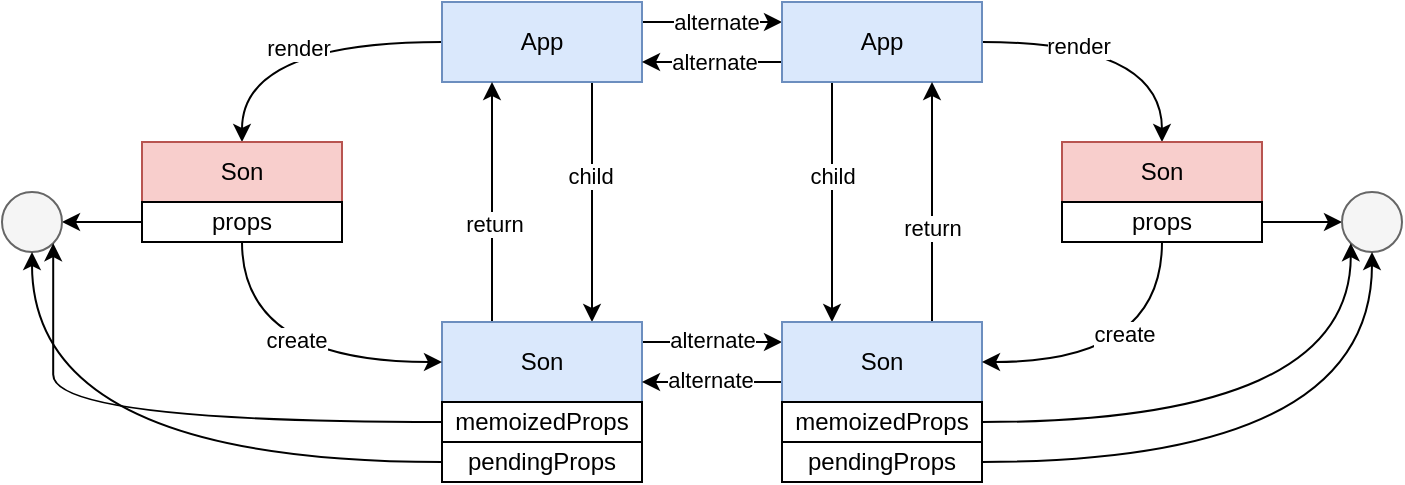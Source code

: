 <mxfile version="14.1.8" type="device"><diagram id="Rl2H-qWxvH-F9XpEp8Ly" name="第 1 页"><mxGraphModel dx="1933" dy="830" grid="1" gridSize="10" guides="1" tooltips="1" connect="1" arrows="1" fold="1" page="1" pageScale="1" pageWidth="827" pageHeight="1169" math="0" shadow="0"><root><mxCell id="0"/><mxCell id="1" parent="0"/><mxCell id="bNq9qKvwXNsHU42iPRJy-5" style="edgeStyle=orthogonalEdgeStyle;orthogonalLoop=1;jettySize=auto;html=1;exitX=0;exitY=0.5;exitDx=0;exitDy=0;entryX=0.5;entryY=0;entryDx=0;entryDy=0;curved=1;" edge="1" parent="1" source="bNq9qKvwXNsHU42iPRJy-1" target="bNq9qKvwXNsHU42iPRJy-4"><mxGeometry relative="1" as="geometry"/></mxCell><mxCell id="bNq9qKvwXNsHU42iPRJy-14" value="render" style="edgeLabel;html=1;align=center;verticalAlign=middle;resizable=0;points=[];" vertex="1" connectable="0" parent="bNq9qKvwXNsHU42iPRJy-5"><mxGeometry x="-0.04" y="3" relative="1" as="geometry"><mxPoint as="offset"/></mxGeometry></mxCell><mxCell id="bNq9qKvwXNsHU42iPRJy-27" style="edgeStyle=orthogonalEdgeStyle;curved=1;orthogonalLoop=1;jettySize=auto;html=1;exitX=1;exitY=0.25;exitDx=0;exitDy=0;entryX=0;entryY=0.25;entryDx=0;entryDy=0;" edge="1" parent="1" source="bNq9qKvwXNsHU42iPRJy-1" target="bNq9qKvwXNsHU42iPRJy-2"><mxGeometry relative="1" as="geometry"/></mxCell><mxCell id="bNq9qKvwXNsHU42iPRJy-29" value="alternate" style="edgeLabel;html=1;align=center;verticalAlign=middle;resizable=0;points=[];" vertex="1" connectable="0" parent="bNq9qKvwXNsHU42iPRJy-27"><mxGeometry x="-0.275" y="-3" relative="1" as="geometry"><mxPoint x="11" y="-3" as="offset"/></mxGeometry></mxCell><mxCell id="bNq9qKvwXNsHU42iPRJy-40" style="edgeStyle=orthogonalEdgeStyle;curved=1;orthogonalLoop=1;jettySize=auto;html=1;exitX=0.75;exitY=1;exitDx=0;exitDy=0;entryX=0.75;entryY=0;entryDx=0;entryDy=0;" edge="1" parent="1" source="bNq9qKvwXNsHU42iPRJy-1" target="bNq9qKvwXNsHU42iPRJy-3"><mxGeometry relative="1" as="geometry"/></mxCell><mxCell id="bNq9qKvwXNsHU42iPRJy-42" value="child" style="edgeLabel;html=1;align=center;verticalAlign=middle;resizable=0;points=[];" vertex="1" connectable="0" parent="bNq9qKvwXNsHU42iPRJy-40"><mxGeometry x="-0.217" y="-1" relative="1" as="geometry"><mxPoint as="offset"/></mxGeometry></mxCell><mxCell id="bNq9qKvwXNsHU42iPRJy-1" value="App" style="rounded=0;whiteSpace=wrap;html=1;fillColor=#dae8fc;strokeColor=#6c8ebf;" vertex="1" parent="1"><mxGeometry x="150" y="240" width="100" height="40" as="geometry"/></mxCell><mxCell id="bNq9qKvwXNsHU42iPRJy-25" style="edgeStyle=orthogonalEdgeStyle;curved=1;orthogonalLoop=1;jettySize=auto;html=1;exitX=1;exitY=0.5;exitDx=0;exitDy=0;entryX=0.5;entryY=0;entryDx=0;entryDy=0;" edge="1" parent="1" source="bNq9qKvwXNsHU42iPRJy-2" target="bNq9qKvwXNsHU42iPRJy-19"><mxGeometry relative="1" as="geometry"/></mxCell><mxCell id="bNq9qKvwXNsHU42iPRJy-52" value="render" style="edgeLabel;html=1;align=center;verticalAlign=middle;resizable=0;points=[];" vertex="1" connectable="0" parent="bNq9qKvwXNsHU42iPRJy-25"><mxGeometry x="-0.314" y="-2" relative="1" as="geometry"><mxPoint as="offset"/></mxGeometry></mxCell><mxCell id="bNq9qKvwXNsHU42iPRJy-28" style="edgeStyle=orthogonalEdgeStyle;curved=1;orthogonalLoop=1;jettySize=auto;html=1;exitX=0;exitY=0.75;exitDx=0;exitDy=0;entryX=1;entryY=0.75;entryDx=0;entryDy=0;" edge="1" parent="1" source="bNq9qKvwXNsHU42iPRJy-2" target="bNq9qKvwXNsHU42iPRJy-1"><mxGeometry relative="1" as="geometry"/></mxCell><mxCell id="bNq9qKvwXNsHU42iPRJy-30" value="alternate" style="edgeLabel;html=1;align=center;verticalAlign=middle;resizable=0;points=[];" vertex="1" connectable="0" parent="bNq9qKvwXNsHU42iPRJy-28"><mxGeometry x="0.2" relative="1" as="geometry"><mxPoint x="8" as="offset"/></mxGeometry></mxCell><mxCell id="bNq9qKvwXNsHU42iPRJy-35" style="edgeStyle=orthogonalEdgeStyle;curved=1;orthogonalLoop=1;jettySize=auto;html=1;exitX=0.25;exitY=1;exitDx=0;exitDy=0;entryX=0.25;entryY=0;entryDx=0;entryDy=0;" edge="1" parent="1" source="bNq9qKvwXNsHU42iPRJy-2" target="bNq9qKvwXNsHU42iPRJy-18"><mxGeometry relative="1" as="geometry"/></mxCell><mxCell id="bNq9qKvwXNsHU42iPRJy-36" value="child" style="edgeLabel;html=1;align=center;verticalAlign=middle;resizable=0;points=[];" vertex="1" connectable="0" parent="bNq9qKvwXNsHU42iPRJy-35"><mxGeometry x="-0.217" relative="1" as="geometry"><mxPoint as="offset"/></mxGeometry></mxCell><mxCell id="bNq9qKvwXNsHU42iPRJy-2" value="App" style="rounded=0;whiteSpace=wrap;html=1;fillColor=#dae8fc;strokeColor=#6c8ebf;" vertex="1" parent="1"><mxGeometry x="320" y="240" width="100" height="40" as="geometry"/></mxCell><mxCell id="bNq9qKvwXNsHU42iPRJy-31" style="edgeStyle=orthogonalEdgeStyle;curved=1;orthogonalLoop=1;jettySize=auto;html=1;exitX=1;exitY=0.25;exitDx=0;exitDy=0;entryX=0;entryY=0.25;entryDx=0;entryDy=0;" edge="1" parent="1" source="bNq9qKvwXNsHU42iPRJy-3" target="bNq9qKvwXNsHU42iPRJy-18"><mxGeometry relative="1" as="geometry"/></mxCell><mxCell id="bNq9qKvwXNsHU42iPRJy-33" value="alternate" style="edgeLabel;html=1;align=center;verticalAlign=middle;resizable=0;points=[];" vertex="1" connectable="0" parent="bNq9qKvwXNsHU42iPRJy-31"><mxGeometry x="-0.275" y="1" relative="1" as="geometry"><mxPoint x="9" as="offset"/></mxGeometry></mxCell><mxCell id="bNq9qKvwXNsHU42iPRJy-41" style="edgeStyle=orthogonalEdgeStyle;curved=1;orthogonalLoop=1;jettySize=auto;html=1;exitX=0.25;exitY=0;exitDx=0;exitDy=0;entryX=0.25;entryY=1;entryDx=0;entryDy=0;" edge="1" parent="1" source="bNq9qKvwXNsHU42iPRJy-3" target="bNq9qKvwXNsHU42iPRJy-1"><mxGeometry relative="1" as="geometry"/></mxCell><mxCell id="bNq9qKvwXNsHU42iPRJy-43" value="return" style="edgeLabel;html=1;align=center;verticalAlign=middle;resizable=0;points=[];" vertex="1" connectable="0" parent="bNq9qKvwXNsHU42iPRJy-41"><mxGeometry x="-0.183" y="-1" relative="1" as="geometry"><mxPoint as="offset"/></mxGeometry></mxCell><mxCell id="bNq9qKvwXNsHU42iPRJy-3" value="Son" style="rounded=0;whiteSpace=wrap;html=1;fillColor=#dae8fc;strokeColor=#6c8ebf;" vertex="1" parent="1"><mxGeometry x="150" y="400" width="100" height="40" as="geometry"/></mxCell><mxCell id="bNq9qKvwXNsHU42iPRJy-6" style="edgeStyle=orthogonalEdgeStyle;orthogonalLoop=1;jettySize=auto;html=1;entryX=0;entryY=0.5;entryDx=0;entryDy=0;curved=1;exitX=0.5;exitY=1;exitDx=0;exitDy=0;" edge="1" parent="1" source="bNq9qKvwXNsHU42iPRJy-7" target="bNq9qKvwXNsHU42iPRJy-3"><mxGeometry relative="1" as="geometry"><mxPoint x="50" y="370" as="sourcePoint"/></mxGeometry></mxCell><mxCell id="bNq9qKvwXNsHU42iPRJy-15" value="create" style="edgeLabel;html=1;align=center;verticalAlign=middle;resizable=0;points=[];" vertex="1" connectable="0" parent="bNq9qKvwXNsHU42iPRJy-6"><mxGeometry x="0.087" y="11" relative="1" as="geometry"><mxPoint as="offset"/></mxGeometry></mxCell><mxCell id="bNq9qKvwXNsHU42iPRJy-4" value="Son" style="rounded=0;whiteSpace=wrap;html=1;fillColor=#f8cecc;strokeColor=#b85450;" vertex="1" parent="1"><mxGeometry y="310" width="100" height="30" as="geometry"/></mxCell><mxCell id="bNq9qKvwXNsHU42iPRJy-12" style="edgeStyle=orthogonalEdgeStyle;curved=1;orthogonalLoop=1;jettySize=auto;html=1;exitX=0;exitY=0.5;exitDx=0;exitDy=0;entryX=1;entryY=0.5;entryDx=0;entryDy=0;" edge="1" parent="1" source="bNq9qKvwXNsHU42iPRJy-7" target="bNq9qKvwXNsHU42iPRJy-10"><mxGeometry relative="1" as="geometry"/></mxCell><mxCell id="bNq9qKvwXNsHU42iPRJy-7" value="props" style="rounded=0;whiteSpace=wrap;html=1;" vertex="1" parent="1"><mxGeometry y="340" width="100" height="20" as="geometry"/></mxCell><mxCell id="bNq9qKvwXNsHU42iPRJy-10" value="" style="ellipse;whiteSpace=wrap;html=1;fillColor=#f5f5f5;strokeColor=#666666;fontColor=#333333;" vertex="1" parent="1"><mxGeometry x="-70" y="335" width="30" height="30" as="geometry"/></mxCell><mxCell id="bNq9qKvwXNsHU42iPRJy-32" style="edgeStyle=orthogonalEdgeStyle;curved=1;orthogonalLoop=1;jettySize=auto;html=1;exitX=0;exitY=0.75;exitDx=0;exitDy=0;entryX=1;entryY=0.75;entryDx=0;entryDy=0;" edge="1" parent="1" source="bNq9qKvwXNsHU42iPRJy-18" target="bNq9qKvwXNsHU42iPRJy-3"><mxGeometry relative="1" as="geometry"/></mxCell><mxCell id="bNq9qKvwXNsHU42iPRJy-34" value="alternate" style="edgeLabel;html=1;align=center;verticalAlign=middle;resizable=0;points=[];" vertex="1" connectable="0" parent="bNq9qKvwXNsHU42iPRJy-32"><mxGeometry x="0.1" y="-1" relative="1" as="geometry"><mxPoint x="2" as="offset"/></mxGeometry></mxCell><mxCell id="bNq9qKvwXNsHU42iPRJy-37" style="edgeStyle=orthogonalEdgeStyle;curved=1;orthogonalLoop=1;jettySize=auto;html=1;exitX=0.75;exitY=0;exitDx=0;exitDy=0;entryX=0.75;entryY=1;entryDx=0;entryDy=0;" edge="1" parent="1" source="bNq9qKvwXNsHU42iPRJy-18" target="bNq9qKvwXNsHU42iPRJy-2"><mxGeometry relative="1" as="geometry"/></mxCell><mxCell id="bNq9qKvwXNsHU42iPRJy-38" value="return" style="edgeLabel;html=1;align=center;verticalAlign=middle;resizable=0;points=[];" vertex="1" connectable="0" parent="bNq9qKvwXNsHU42iPRJy-37"><mxGeometry x="-0.217" relative="1" as="geometry"><mxPoint as="offset"/></mxGeometry></mxCell><mxCell id="bNq9qKvwXNsHU42iPRJy-18" value="Son" style="rounded=0;whiteSpace=wrap;html=1;fillColor=#dae8fc;strokeColor=#6c8ebf;" vertex="1" parent="1"><mxGeometry x="320" y="400" width="100" height="40" as="geometry"/></mxCell><mxCell id="bNq9qKvwXNsHU42iPRJy-19" value="Son" style="rounded=0;whiteSpace=wrap;html=1;fillColor=#f8cecc;strokeColor=#b85450;" vertex="1" parent="1"><mxGeometry x="460" y="310" width="100" height="30" as="geometry"/></mxCell><mxCell id="bNq9qKvwXNsHU42iPRJy-20" style="edgeStyle=orthogonalEdgeStyle;curved=1;orthogonalLoop=1;jettySize=auto;html=1;exitX=1;exitY=0.5;exitDx=0;exitDy=0;entryX=0;entryY=0.5;entryDx=0;entryDy=0;" edge="1" parent="1" source="bNq9qKvwXNsHU42iPRJy-21" target="bNq9qKvwXNsHU42iPRJy-24"><mxGeometry relative="1" as="geometry"/></mxCell><mxCell id="bNq9qKvwXNsHU42iPRJy-21" value="props" style="rounded=0;whiteSpace=wrap;html=1;" vertex="1" parent="1"><mxGeometry x="460" y="340" width="100" height="20" as="geometry"/></mxCell><mxCell id="bNq9qKvwXNsHU42iPRJy-26" style="edgeStyle=orthogonalEdgeStyle;curved=1;orthogonalLoop=1;jettySize=auto;html=1;exitX=0.5;exitY=1;exitDx=0;exitDy=0;entryX=1;entryY=0.5;entryDx=0;entryDy=0;" edge="1" parent="1" source="bNq9qKvwXNsHU42iPRJy-21" target="bNq9qKvwXNsHU42iPRJy-18"><mxGeometry relative="1" as="geometry"><mxPoint x="510" y="370" as="sourcePoint"/></mxGeometry></mxCell><mxCell id="bNq9qKvwXNsHU42iPRJy-51" value="create" style="edgeLabel;html=1;align=center;verticalAlign=middle;resizable=0;points=[];" vertex="1" connectable="0" parent="bNq9qKvwXNsHU42iPRJy-26"><mxGeometry x="0.053" y="-14" relative="1" as="geometry"><mxPoint as="offset"/></mxGeometry></mxCell><mxCell id="bNq9qKvwXNsHU42iPRJy-24" value="" style="ellipse;whiteSpace=wrap;html=1;fillColor=#f5f5f5;strokeColor=#666666;fontColor=#333333;" vertex="1" parent="1"><mxGeometry x="600" y="335" width="30" height="30" as="geometry"/></mxCell><mxCell id="bNq9qKvwXNsHU42iPRJy-49" style="edgeStyle=orthogonalEdgeStyle;curved=1;orthogonalLoop=1;jettySize=auto;html=1;exitX=0;exitY=0.5;exitDx=0;exitDy=0;entryX=1;entryY=1;entryDx=0;entryDy=0;" edge="1" parent="1" source="bNq9qKvwXNsHU42iPRJy-44" target="bNq9qKvwXNsHU42iPRJy-10"><mxGeometry relative="1" as="geometry"/></mxCell><mxCell id="bNq9qKvwXNsHU42iPRJy-44" value="memoizedProps" style="rounded=0;whiteSpace=wrap;html=1;" vertex="1" parent="1"><mxGeometry x="150" y="440" width="100" height="20" as="geometry"/></mxCell><mxCell id="bNq9qKvwXNsHU42iPRJy-53" style="edgeStyle=orthogonalEdgeStyle;curved=1;orthogonalLoop=1;jettySize=auto;html=1;exitX=1;exitY=0.5;exitDx=0;exitDy=0;entryX=0;entryY=1;entryDx=0;entryDy=0;" edge="1" parent="1" source="bNq9qKvwXNsHU42iPRJy-45" target="bNq9qKvwXNsHU42iPRJy-24"><mxGeometry relative="1" as="geometry"/></mxCell><mxCell id="bNq9qKvwXNsHU42iPRJy-45" value="memoizedProps" style="rounded=0;whiteSpace=wrap;html=1;" vertex="1" parent="1"><mxGeometry x="320" y="440" width="100" height="20" as="geometry"/></mxCell><mxCell id="bNq9qKvwXNsHU42iPRJy-50" style="edgeStyle=orthogonalEdgeStyle;curved=1;orthogonalLoop=1;jettySize=auto;html=1;exitX=0;exitY=0.5;exitDx=0;exitDy=0;entryX=0.5;entryY=1;entryDx=0;entryDy=0;" edge="1" parent="1" source="bNq9qKvwXNsHU42iPRJy-46" target="bNq9qKvwXNsHU42iPRJy-10"><mxGeometry relative="1" as="geometry"/></mxCell><mxCell id="bNq9qKvwXNsHU42iPRJy-46" value="pendingProps" style="rounded=0;whiteSpace=wrap;html=1;" vertex="1" parent="1"><mxGeometry x="150" y="460" width="100" height="20" as="geometry"/></mxCell><mxCell id="bNq9qKvwXNsHU42iPRJy-54" style="edgeStyle=orthogonalEdgeStyle;curved=1;orthogonalLoop=1;jettySize=auto;html=1;exitX=1;exitY=0.5;exitDx=0;exitDy=0;entryX=0.5;entryY=1;entryDx=0;entryDy=0;" edge="1" parent="1" source="bNq9qKvwXNsHU42iPRJy-48" target="bNq9qKvwXNsHU42iPRJy-24"><mxGeometry relative="1" as="geometry"/></mxCell><mxCell id="bNq9qKvwXNsHU42iPRJy-48" value="pendingProps" style="rounded=0;whiteSpace=wrap;html=1;" vertex="1" parent="1"><mxGeometry x="320" y="460" width="100" height="20" as="geometry"/></mxCell></root></mxGraphModel></diagram></mxfile>